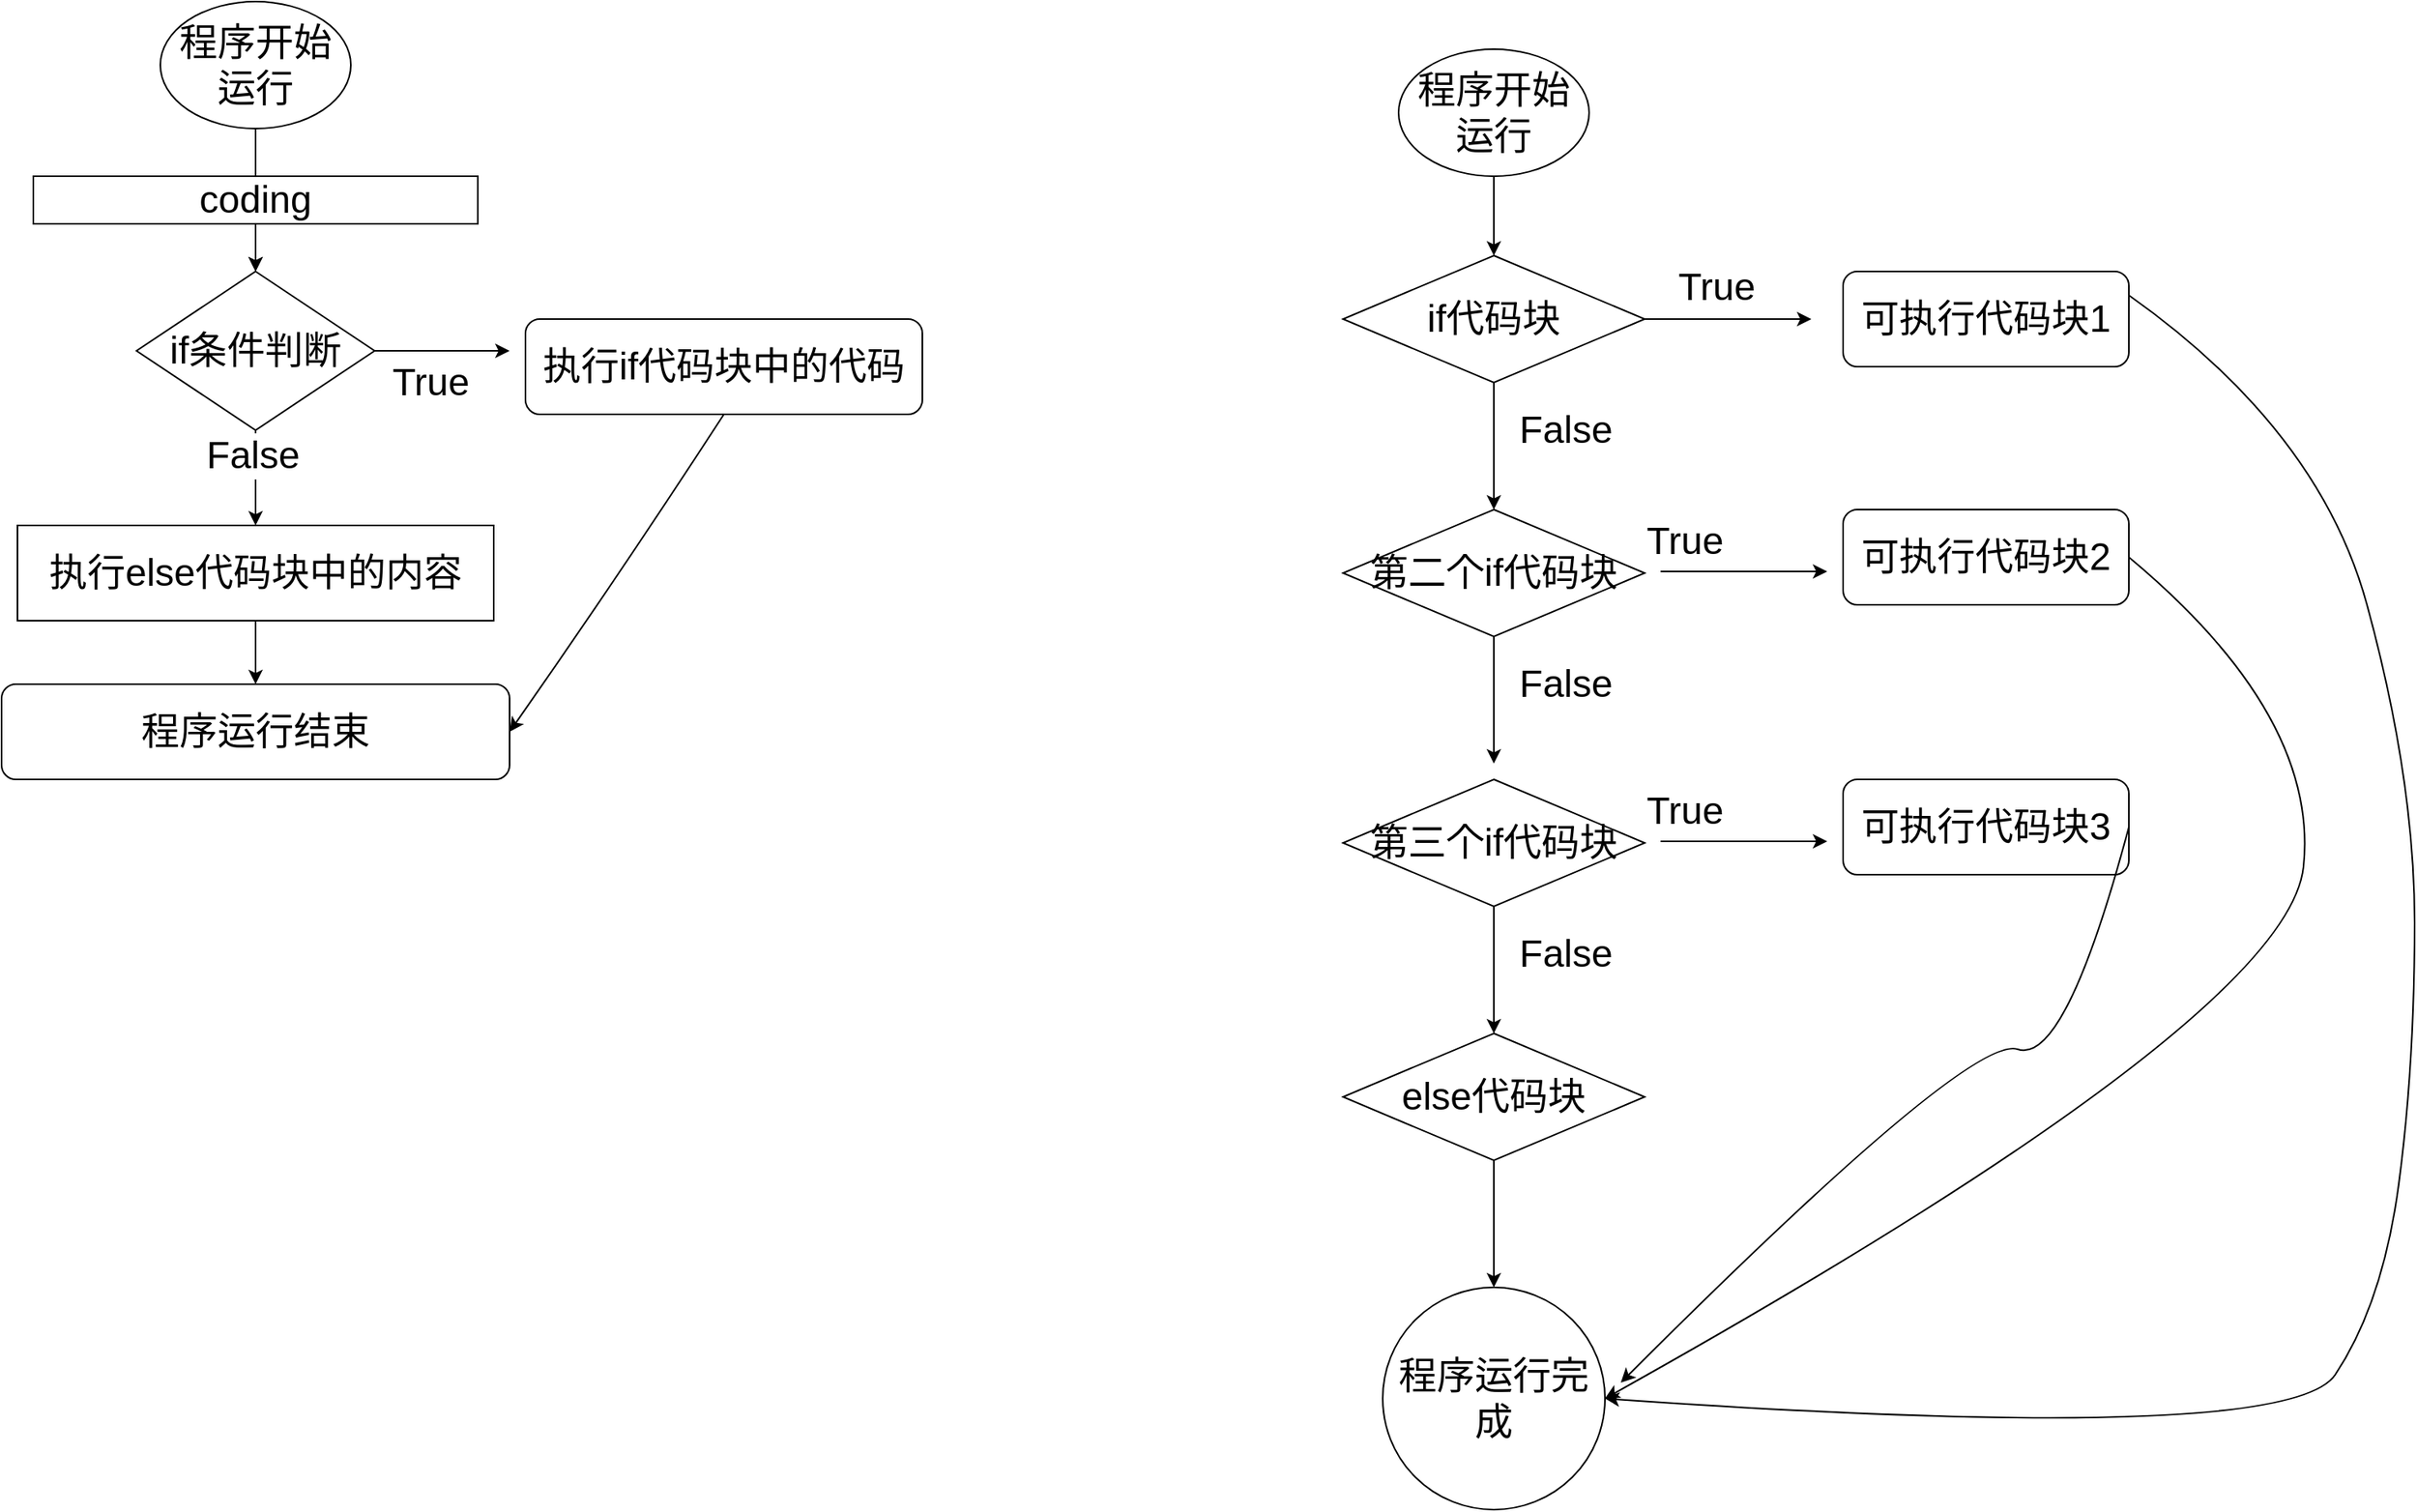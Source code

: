 <mxfile>
    <diagram id="V2xPDp0ShoBs3-Ot8r43" name="第 1 页">
        <mxGraphModel dx="784" dy="1084" grid="1" gridSize="10" guides="1" tooltips="1" connect="1" arrows="1" fold="1" page="1" pageScale="1" pageWidth="850" pageHeight="1100" math="0" shadow="0">
            <root>
                <mxCell id="0"/>
                <mxCell id="1" parent="0"/>
                <mxCell id="7" value="" style="edgeStyle=none;html=1;fontSize=24;" edge="1" parent="1" source="2" target="4">
                    <mxGeometry relative="1" as="geometry"/>
                </mxCell>
                <mxCell id="2" value="&lt;font style=&quot;font-size: 24px;&quot;&gt;程序开始运行&lt;/font&gt;" style="ellipse;whiteSpace=wrap;html=1;" vertex="1" parent="1">
                    <mxGeometry x="140" y="30" width="120" height="80" as="geometry"/>
                </mxCell>
                <mxCell id="6" value="" style="edgeStyle=none;html=1;fontSize=24;" edge="1" parent="1" source="3" target="4">
                    <mxGeometry relative="1" as="geometry"/>
                </mxCell>
                <mxCell id="3" value="coding" style="rounded=0;whiteSpace=wrap;html=1;fontSize=24;" vertex="1" parent="1">
                    <mxGeometry x="60" y="140" width="280" height="30" as="geometry"/>
                </mxCell>
                <mxCell id="4" value="if条件判断" style="rhombus;whiteSpace=wrap;html=1;fontSize=24;" vertex="1" parent="1">
                    <mxGeometry x="125" y="200" width="150" height="100" as="geometry"/>
                </mxCell>
                <mxCell id="9" value="True" style="text;html=1;align=center;verticalAlign=middle;resizable=0;points=[];autosize=1;strokeColor=none;fillColor=none;fontSize=24;" vertex="1" parent="1">
                    <mxGeometry x="275" y="250" width="70" height="40" as="geometry"/>
                </mxCell>
                <mxCell id="10" value="" style="endArrow=classic;html=1;fontSize=24;exitX=0.5;exitY=1;exitDx=0;exitDy=0;" edge="1" parent="1" source="4">
                    <mxGeometry width="50" height="50" relative="1" as="geometry">
                        <mxPoint x="180" y="410" as="sourcePoint"/>
                        <mxPoint x="200" y="360" as="targetPoint"/>
                    </mxGeometry>
                </mxCell>
                <mxCell id="13" value="False" style="edgeLabel;html=1;align=center;verticalAlign=middle;resizable=0;points=[];fontSize=24;" vertex="1" connectable="0" parent="10">
                    <mxGeometry x="-0.472" y="-2" relative="1" as="geometry">
                        <mxPoint as="offset"/>
                    </mxGeometry>
                </mxCell>
                <mxCell id="11" value="" style="endArrow=classic;html=1;fontSize=24;exitX=1;exitY=0.5;exitDx=0;exitDy=0;" edge="1" parent="1" source="4">
                    <mxGeometry width="50" height="50" relative="1" as="geometry">
                        <mxPoint x="340" y="290" as="sourcePoint"/>
                        <mxPoint x="360" y="250" as="targetPoint"/>
                    </mxGeometry>
                </mxCell>
                <mxCell id="12" value="执行if代码块中的代码" style="rounded=1;whiteSpace=wrap;html=1;fontSize=24;" vertex="1" parent="1">
                    <mxGeometry x="370" y="230" width="250" height="60" as="geometry"/>
                </mxCell>
                <mxCell id="14" value="程序运行结束" style="rounded=1;whiteSpace=wrap;html=1;fontSize=24;" vertex="1" parent="1">
                    <mxGeometry x="40" y="460" width="320" height="60" as="geometry"/>
                </mxCell>
                <mxCell id="15" value="" style="curved=1;endArrow=classic;html=1;fontSize=24;exitX=0.5;exitY=1;exitDx=0;exitDy=0;entryX=1;entryY=0.5;entryDx=0;entryDy=0;" edge="1" parent="1" source="12" target="14">
                    <mxGeometry width="50" height="50" relative="1" as="geometry">
                        <mxPoint x="430" y="440" as="sourcePoint"/>
                        <mxPoint x="480" y="390" as="targetPoint"/>
                        <Array as="points">
                            <mxPoint x="430" y="390"/>
                        </Array>
                    </mxGeometry>
                </mxCell>
                <mxCell id="17" value="" style="edgeStyle=none;html=1;fontSize=24;" edge="1" parent="1" source="16" target="14">
                    <mxGeometry relative="1" as="geometry"/>
                </mxCell>
                <mxCell id="16" value="执行else代码块中的内容" style="rounded=0;whiteSpace=wrap;html=1;fontSize=24;" vertex="1" parent="1">
                    <mxGeometry x="50" y="360" width="300" height="60" as="geometry"/>
                </mxCell>
                <mxCell id="22" value="" style="edgeStyle=none;html=1;fontSize=24;" edge="1" parent="1" source="18" target="19">
                    <mxGeometry relative="1" as="geometry"/>
                </mxCell>
                <mxCell id="18" value="程序开始运行" style="ellipse;whiteSpace=wrap;html=1;fontSize=24;" vertex="1" parent="1">
                    <mxGeometry x="920" y="60" width="120" height="80" as="geometry"/>
                </mxCell>
                <mxCell id="26" value="" style="edgeStyle=none;html=1;fontSize=24;" edge="1" parent="1" source="19" target="25">
                    <mxGeometry relative="1" as="geometry"/>
                </mxCell>
                <mxCell id="19" value="if代码块" style="rhombus;whiteSpace=wrap;html=1;fontSize=24;" vertex="1" parent="1">
                    <mxGeometry x="885" y="190" width="190" height="80" as="geometry"/>
                </mxCell>
                <mxCell id="20" value="" style="endArrow=classic;html=1;fontSize=24;exitX=1;exitY=0.5;exitDx=0;exitDy=0;" edge="1" parent="1" source="19">
                    <mxGeometry width="50" height="50" relative="1" as="geometry">
                        <mxPoint x="1090" y="280" as="sourcePoint"/>
                        <mxPoint x="1180" y="230" as="targetPoint"/>
                    </mxGeometry>
                </mxCell>
                <mxCell id="21" value="True" style="text;html=1;align=center;verticalAlign=middle;resizable=0;points=[];autosize=1;strokeColor=none;fillColor=none;fontSize=24;" vertex="1" parent="1">
                    <mxGeometry x="1085" y="190" width="70" height="40" as="geometry"/>
                </mxCell>
                <mxCell id="23" value="可执行代码块1" style="rounded=1;whiteSpace=wrap;html=1;fontSize=24;" vertex="1" parent="1">
                    <mxGeometry x="1200" y="200" width="180" height="60" as="geometry"/>
                </mxCell>
                <mxCell id="25" value="第二个if代码块" style="rhombus;whiteSpace=wrap;html=1;fontSize=24;" vertex="1" parent="1">
                    <mxGeometry x="885" y="350" width="190" height="80" as="geometry"/>
                </mxCell>
                <mxCell id="27" value="False" style="text;html=1;align=center;verticalAlign=middle;resizable=0;points=[];autosize=1;strokeColor=none;fillColor=none;fontSize=24;" vertex="1" parent="1">
                    <mxGeometry x="985" y="280" width="80" height="40" as="geometry"/>
                </mxCell>
                <mxCell id="28" value="True" style="text;html=1;align=center;verticalAlign=middle;resizable=0;points=[];autosize=1;strokeColor=none;fillColor=none;fontSize=24;" vertex="1" parent="1">
                    <mxGeometry x="1065" y="350" width="70" height="40" as="geometry"/>
                </mxCell>
                <mxCell id="29" value="可执行代码块2" style="rounded=1;whiteSpace=wrap;html=1;fontSize=24;" vertex="1" parent="1">
                    <mxGeometry x="1200" y="350" width="180" height="60" as="geometry"/>
                </mxCell>
                <mxCell id="30" value="" style="endArrow=classic;html=1;fontSize=24;exitX=1;exitY=0.5;exitDx=0;exitDy=0;" edge="1" parent="1">
                    <mxGeometry width="50" height="50" relative="1" as="geometry">
                        <mxPoint x="1085" y="389" as="sourcePoint"/>
                        <mxPoint x="1190" y="389" as="targetPoint"/>
                    </mxGeometry>
                </mxCell>
                <mxCell id="31" value="" style="edgeStyle=none;html=1;fontSize=24;" edge="1" parent="1">
                    <mxGeometry relative="1" as="geometry">
                        <mxPoint x="980" y="430" as="sourcePoint"/>
                        <mxPoint x="980" y="510" as="targetPoint"/>
                    </mxGeometry>
                </mxCell>
                <mxCell id="32" value="False" style="text;html=1;align=center;verticalAlign=middle;resizable=0;points=[];autosize=1;strokeColor=none;fillColor=none;fontSize=24;" vertex="1" parent="1">
                    <mxGeometry x="985" y="440" width="80" height="40" as="geometry"/>
                </mxCell>
                <mxCell id="33" value="第三个if代码块" style="rhombus;whiteSpace=wrap;html=1;fontSize=24;" vertex="1" parent="1">
                    <mxGeometry x="885" y="520" width="190" height="80" as="geometry"/>
                </mxCell>
                <mxCell id="34" value="True" style="text;html=1;align=center;verticalAlign=middle;resizable=0;points=[];autosize=1;strokeColor=none;fillColor=none;fontSize=24;" vertex="1" parent="1">
                    <mxGeometry x="1065" y="520" width="70" height="40" as="geometry"/>
                </mxCell>
                <mxCell id="35" value="可执行代码块3" style="rounded=1;whiteSpace=wrap;html=1;fontSize=24;" vertex="1" parent="1">
                    <mxGeometry x="1200" y="520" width="180" height="60" as="geometry"/>
                </mxCell>
                <mxCell id="36" value="" style="endArrow=classic;html=1;fontSize=24;exitX=1;exitY=0.5;exitDx=0;exitDy=0;" edge="1" parent="1">
                    <mxGeometry width="50" height="50" relative="1" as="geometry">
                        <mxPoint x="1085" y="559" as="sourcePoint"/>
                        <mxPoint x="1190" y="559" as="targetPoint"/>
                    </mxGeometry>
                </mxCell>
                <mxCell id="37" value="" style="edgeStyle=none;html=1;fontSize=24;" edge="1" parent="1">
                    <mxGeometry relative="1" as="geometry">
                        <mxPoint x="980" y="600" as="sourcePoint"/>
                        <mxPoint x="980" y="680" as="targetPoint"/>
                    </mxGeometry>
                </mxCell>
                <mxCell id="38" value="False" style="text;html=1;align=center;verticalAlign=middle;resizable=0;points=[];autosize=1;strokeColor=none;fillColor=none;fontSize=24;" vertex="1" parent="1">
                    <mxGeometry x="985" y="610" width="80" height="40" as="geometry"/>
                </mxCell>
                <mxCell id="41" value="" style="edgeStyle=none;html=1;fontSize=24;" edge="1" parent="1" source="39" target="40">
                    <mxGeometry relative="1" as="geometry"/>
                </mxCell>
                <mxCell id="39" value="else代码块" style="rhombus;whiteSpace=wrap;html=1;fontSize=24;" vertex="1" parent="1">
                    <mxGeometry x="885" y="680" width="190" height="80" as="geometry"/>
                </mxCell>
                <mxCell id="40" value="程序运行完成" style="ellipse;whiteSpace=wrap;html=1;aspect=fixed;fontSize=24;" vertex="1" parent="1">
                    <mxGeometry x="910" y="840" width="140" height="140" as="geometry"/>
                </mxCell>
                <mxCell id="42" value="" style="curved=1;endArrow=classic;html=1;fontSize=24;exitX=1;exitY=0.25;exitDx=0;exitDy=0;entryX=1;entryY=0.5;entryDx=0;entryDy=0;" edge="1" parent="1" source="23" target="40">
                    <mxGeometry width="50" height="50" relative="1" as="geometry">
                        <mxPoint x="1410" y="530" as="sourcePoint"/>
                        <mxPoint x="1290" y="721.667" as="targetPoint"/>
                        <Array as="points">
                            <mxPoint x="1500" y="300"/>
                            <mxPoint x="1560" y="520"/>
                            <mxPoint x="1560" y="700"/>
                            <mxPoint x="1540" y="850"/>
                            <mxPoint x="1480" y="940"/>
                        </Array>
                    </mxGeometry>
                </mxCell>
                <mxCell id="43" value="" style="curved=1;endArrow=classic;html=1;fontSize=24;exitX=1;exitY=0.5;exitDx=0;exitDy=0;" edge="1" parent="1" source="29">
                    <mxGeometry width="50" height="50" relative="1" as="geometry">
                        <mxPoint x="1420" y="500" as="sourcePoint"/>
                        <mxPoint x="1050" y="910" as="targetPoint"/>
                        <Array as="points">
                            <mxPoint x="1500" y="480"/>
                            <mxPoint x="1480" y="670"/>
                        </Array>
                    </mxGeometry>
                </mxCell>
                <mxCell id="44" value="" style="curved=1;endArrow=classic;html=1;fontSize=24;exitX=1;exitY=0.5;exitDx=0;exitDy=0;" edge="1" parent="1" source="35">
                    <mxGeometry width="50" height="50" relative="1" as="geometry">
                        <mxPoint x="1290" y="700" as="sourcePoint"/>
                        <mxPoint x="1060" y="900" as="targetPoint"/>
                        <Array as="points">
                            <mxPoint x="1340" y="700"/>
                            <mxPoint x="1280" y="680"/>
                        </Array>
                    </mxGeometry>
                </mxCell>
            </root>
        </mxGraphModel>
    </diagram>
</mxfile>